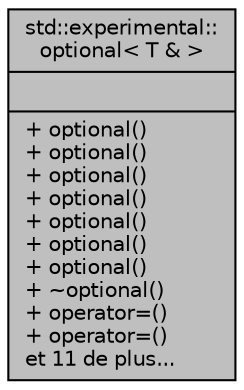 digraph "std::experimental::optional&lt; T &amp; &gt;"
{
 // INTERACTIVE_SVG=YES
  edge [fontname="Helvetica",fontsize="10",labelfontname="Helvetica",labelfontsize="10"];
  node [fontname="Helvetica",fontsize="10",shape=record];
  Node1 [label="{std::experimental::\loptional\< T & \>\n||+ optional()\l+ optional()\l+ optional()\l+ optional()\l+ optional()\l+ optional()\l+ optional()\l+ ~optional()\l+ operator=()\l+ operator=()\let 11 de plus...\l}",height=0.2,width=0.4,color="black", fillcolor="grey75", style="filled", fontcolor="black"];
}
